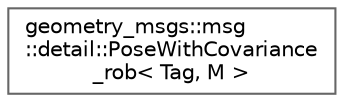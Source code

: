 digraph "类继承关系图"
{
 // INTERACTIVE_SVG=YES
 // LATEX_PDF_SIZE
  bgcolor="transparent";
  edge [fontname=Helvetica,fontsize=10,labelfontname=Helvetica,labelfontsize=10];
  node [fontname=Helvetica,fontsize=10,shape=box,height=0.2,width=0.4];
  rankdir="LR";
  Node0 [id="Node000000",label="geometry_msgs::msg\l::detail::PoseWithCovariance\l_rob\< Tag, M \>",height=0.2,width=0.4,color="grey40", fillcolor="white", style="filled",URL="$dc/d0c/structgeometry__msgs_1_1msg_1_1detail_1_1PoseWithCovariance__rob.html",tooltip=" "];
}
